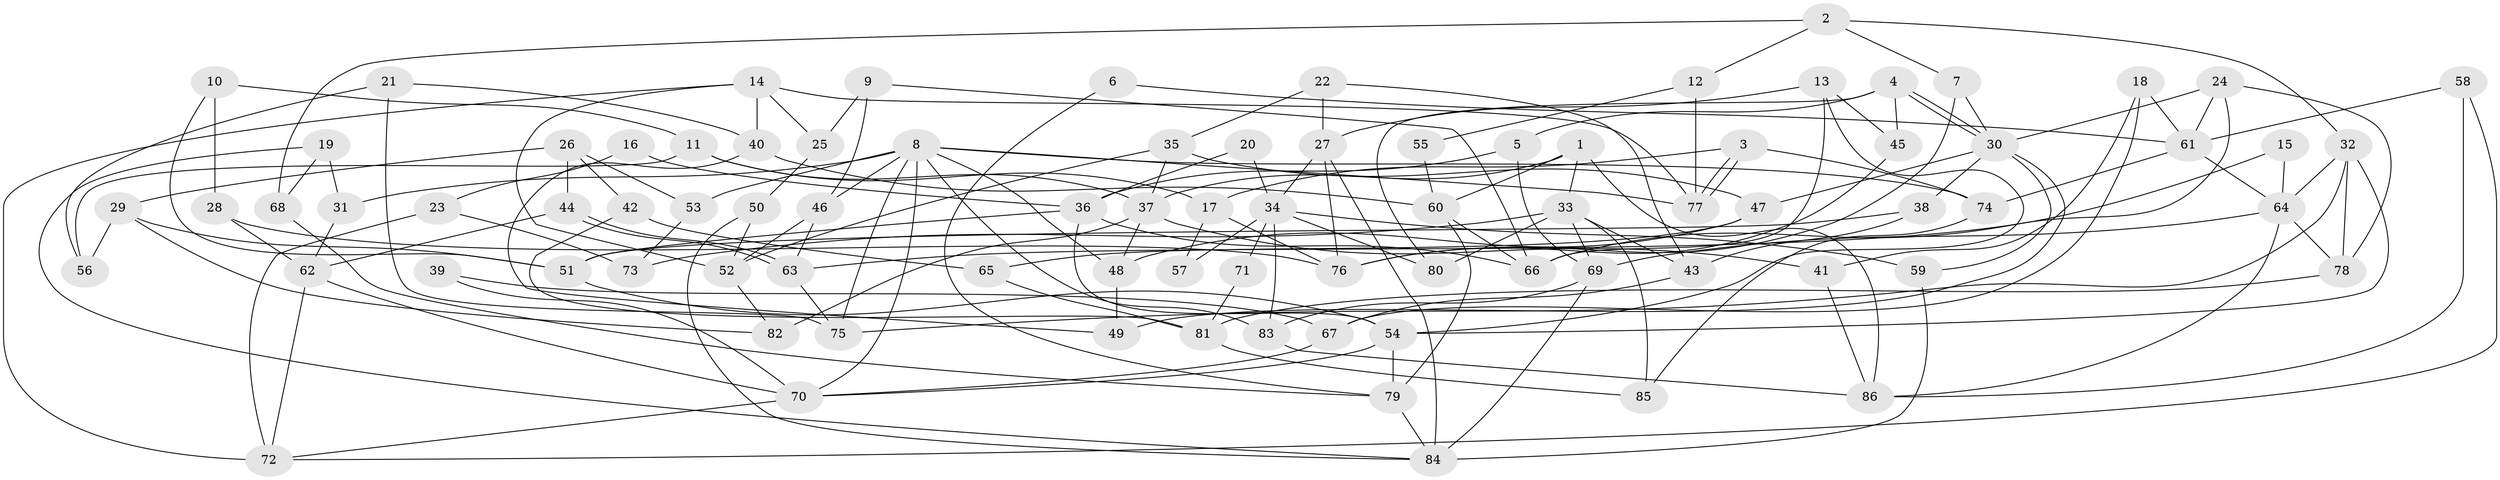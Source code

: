 // Generated by graph-tools (version 1.1) at 2025/49/03/09/25 04:49:52]
// undirected, 86 vertices, 172 edges
graph export_dot {
graph [start="1"]
  node [color=gray90,style=filled];
  1;
  2;
  3;
  4;
  5;
  6;
  7;
  8;
  9;
  10;
  11;
  12;
  13;
  14;
  15;
  16;
  17;
  18;
  19;
  20;
  21;
  22;
  23;
  24;
  25;
  26;
  27;
  28;
  29;
  30;
  31;
  32;
  33;
  34;
  35;
  36;
  37;
  38;
  39;
  40;
  41;
  42;
  43;
  44;
  45;
  46;
  47;
  48;
  49;
  50;
  51;
  52;
  53;
  54;
  55;
  56;
  57;
  58;
  59;
  60;
  61;
  62;
  63;
  64;
  65;
  66;
  67;
  68;
  69;
  70;
  71;
  72;
  73;
  74;
  75;
  76;
  77;
  78;
  79;
  80;
  81;
  82;
  83;
  84;
  85;
  86;
  1 -- 37;
  1 -- 60;
  1 -- 33;
  1 -- 86;
  2 -- 7;
  2 -- 32;
  2 -- 12;
  2 -- 68;
  3 -- 74;
  3 -- 77;
  3 -- 77;
  3 -- 17;
  4 -- 30;
  4 -- 30;
  4 -- 5;
  4 -- 45;
  4 -- 80;
  5 -- 36;
  5 -- 69;
  6 -- 61;
  6 -- 79;
  7 -- 30;
  7 -- 76;
  8 -- 77;
  8 -- 75;
  8 -- 31;
  8 -- 46;
  8 -- 48;
  8 -- 53;
  8 -- 70;
  8 -- 74;
  8 -- 83;
  9 -- 66;
  9 -- 46;
  9 -- 25;
  10 -- 28;
  10 -- 51;
  10 -- 11;
  11 -- 37;
  11 -- 17;
  11 -- 56;
  12 -- 77;
  12 -- 55;
  13 -- 54;
  13 -- 27;
  13 -- 45;
  13 -- 66;
  14 -- 52;
  14 -- 72;
  14 -- 25;
  14 -- 40;
  14 -- 77;
  15 -- 64;
  15 -- 63;
  16 -- 36;
  16 -- 23;
  17 -- 57;
  17 -- 76;
  18 -- 61;
  18 -- 67;
  18 -- 41;
  19 -- 68;
  19 -- 84;
  19 -- 31;
  20 -- 36;
  20 -- 34;
  21 -- 56;
  21 -- 40;
  21 -- 75;
  22 -- 35;
  22 -- 27;
  22 -- 43;
  23 -- 73;
  23 -- 72;
  24 -- 30;
  24 -- 66;
  24 -- 61;
  24 -- 78;
  25 -- 50;
  26 -- 44;
  26 -- 42;
  26 -- 29;
  26 -- 53;
  27 -- 76;
  27 -- 84;
  27 -- 34;
  28 -- 62;
  28 -- 76;
  29 -- 82;
  29 -- 51;
  29 -- 56;
  30 -- 38;
  30 -- 47;
  30 -- 49;
  30 -- 59;
  31 -- 62;
  32 -- 78;
  32 -- 54;
  32 -- 64;
  32 -- 75;
  33 -- 80;
  33 -- 43;
  33 -- 69;
  33 -- 73;
  33 -- 85;
  34 -- 83;
  34 -- 57;
  34 -- 59;
  34 -- 71;
  34 -- 80;
  35 -- 37;
  35 -- 52;
  35 -- 47;
  36 -- 54;
  36 -- 51;
  36 -- 66;
  37 -- 48;
  37 -- 41;
  37 -- 82;
  38 -- 43;
  38 -- 51;
  39 -- 67;
  39 -- 70;
  40 -- 49;
  40 -- 60;
  41 -- 86;
  42 -- 81;
  42 -- 65;
  43 -- 67;
  44 -- 62;
  44 -- 63;
  44 -- 63;
  45 -- 76;
  46 -- 63;
  46 -- 52;
  47 -- 48;
  47 -- 65;
  48 -- 49;
  50 -- 84;
  50 -- 52;
  51 -- 54;
  52 -- 82;
  53 -- 73;
  54 -- 79;
  54 -- 70;
  55 -- 60;
  58 -- 61;
  58 -- 86;
  58 -- 72;
  59 -- 84;
  60 -- 66;
  60 -- 79;
  61 -- 64;
  61 -- 74;
  62 -- 70;
  62 -- 72;
  63 -- 75;
  64 -- 69;
  64 -- 78;
  64 -- 86;
  65 -- 81;
  67 -- 70;
  68 -- 79;
  69 -- 83;
  69 -- 84;
  70 -- 72;
  71 -- 81;
  74 -- 85;
  78 -- 81;
  79 -- 84;
  81 -- 85;
  83 -- 86;
}
